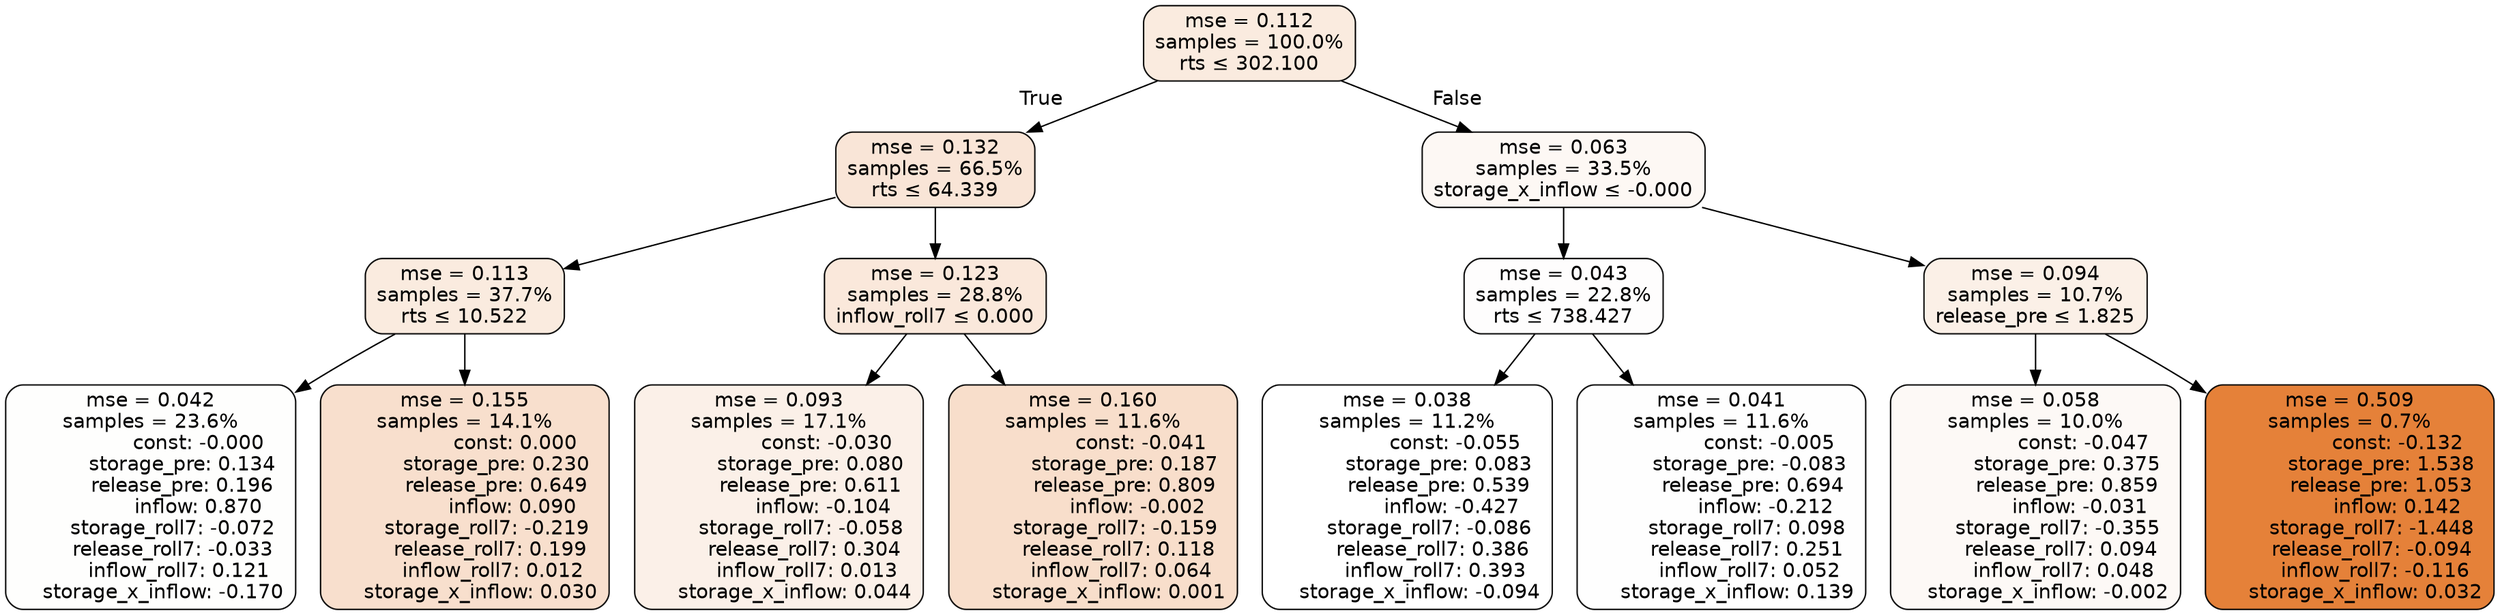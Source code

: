 digraph tree {
bgcolor="transparent"
node [shape=rectangle, style="filled, rounded", color="black", fontname=helvetica] ;
edge [fontname=helvetica] ;
	"0" [label="mse = 0.112
samples = 100.0%
rts &le; 302.100", fillcolor="#faebdf"]
	"1" [label="mse = 0.132
samples = 66.5%
rts &le; 64.339", fillcolor="#f9e5d7"]
	"2" [label="mse = 0.113
samples = 37.7%
rts &le; 10.522", fillcolor="#faebdf"]
	"3" [label="mse = 0.042
samples = 23.6%
               const: -0.000
          storage_pre: 0.134
          release_pre: 0.196
               inflow: 0.870
       storage_roll7: -0.072
       release_roll7: -0.033
         inflow_roll7: 0.121
    storage_x_inflow: -0.170", fillcolor="#fefefd"]
	"4" [label="mse = 0.155
samples = 14.1%
                const: 0.000
          storage_pre: 0.230
          release_pre: 0.649
               inflow: 0.090
       storage_roll7: -0.219
        release_roll7: 0.199
         inflow_roll7: 0.012
     storage_x_inflow: 0.030", fillcolor="#f8dfcd"]
	"5" [label="mse = 0.123
samples = 28.8%
inflow_roll7 &le; 0.000", fillcolor="#fae8db"]
	"6" [label="mse = 0.093
samples = 17.1%
               const: -0.030
          storage_pre: 0.080
          release_pre: 0.611
              inflow: -0.104
       storage_roll7: -0.058
        release_roll7: 0.304
         inflow_roll7: 0.013
     storage_x_inflow: 0.044", fillcolor="#fbf0e8"]
	"7" [label="mse = 0.160
samples = 11.6%
               const: -0.041
          storage_pre: 0.187
          release_pre: 0.809
              inflow: -0.002
       storage_roll7: -0.159
        release_roll7: 0.118
         inflow_roll7: 0.064
     storage_x_inflow: 0.001", fillcolor="#f8decb"]
	"8" [label="mse = 0.063
samples = 33.5%
storage_x_inflow &le; -0.000", fillcolor="#fdf8f4"]
	"9" [label="mse = 0.043
samples = 22.8%
rts &le; 738.427", fillcolor="#fefdfd"]
	"10" [label="mse = 0.038
samples = 11.2%
               const: -0.055
          storage_pre: 0.083
          release_pre: 0.539
              inflow: -0.427
       storage_roll7: -0.086
        release_roll7: 0.386
         inflow_roll7: 0.393
    storage_x_inflow: -0.094", fillcolor="#ffffff"]
	"11" [label="mse = 0.041
samples = 11.6%
               const: -0.005
         storage_pre: -0.083
          release_pre: 0.694
              inflow: -0.212
        storage_roll7: 0.098
        release_roll7: 0.251
         inflow_roll7: 0.052
     storage_x_inflow: 0.139", fillcolor="#fefefe"]
	"12" [label="mse = 0.094
samples = 10.7%
release_pre &le; 1.825", fillcolor="#fbf0e7"]
	"13" [label="mse = 0.058
samples = 10.0%
               const: -0.047
          storage_pre: 0.375
          release_pre: 0.859
              inflow: -0.031
       storage_roll7: -0.355
        release_roll7: 0.094
         inflow_roll7: 0.048
    storage_x_inflow: -0.002", fillcolor="#fdf9f6"]
	"14" [label="mse = 0.509
samples = 0.7%
               const: -0.132
          storage_pre: 1.538
          release_pre: 1.053
               inflow: 0.142
       storage_roll7: -1.448
       release_roll7: -0.094
        inflow_roll7: -0.116
     storage_x_inflow: 0.032", fillcolor="#e58139"]

	"0" -> "1" [labeldistance=2.5, labelangle=45, headlabel="True"]
	"1" -> "2"
	"2" -> "3"
	"2" -> "4"
	"1" -> "5"
	"5" -> "6"
	"5" -> "7"
	"0" -> "8" [labeldistance=2.5, labelangle=-45, headlabel="False"]
	"8" -> "9"
	"9" -> "10"
	"9" -> "11"
	"8" -> "12"
	"12" -> "13"
	"12" -> "14"
}